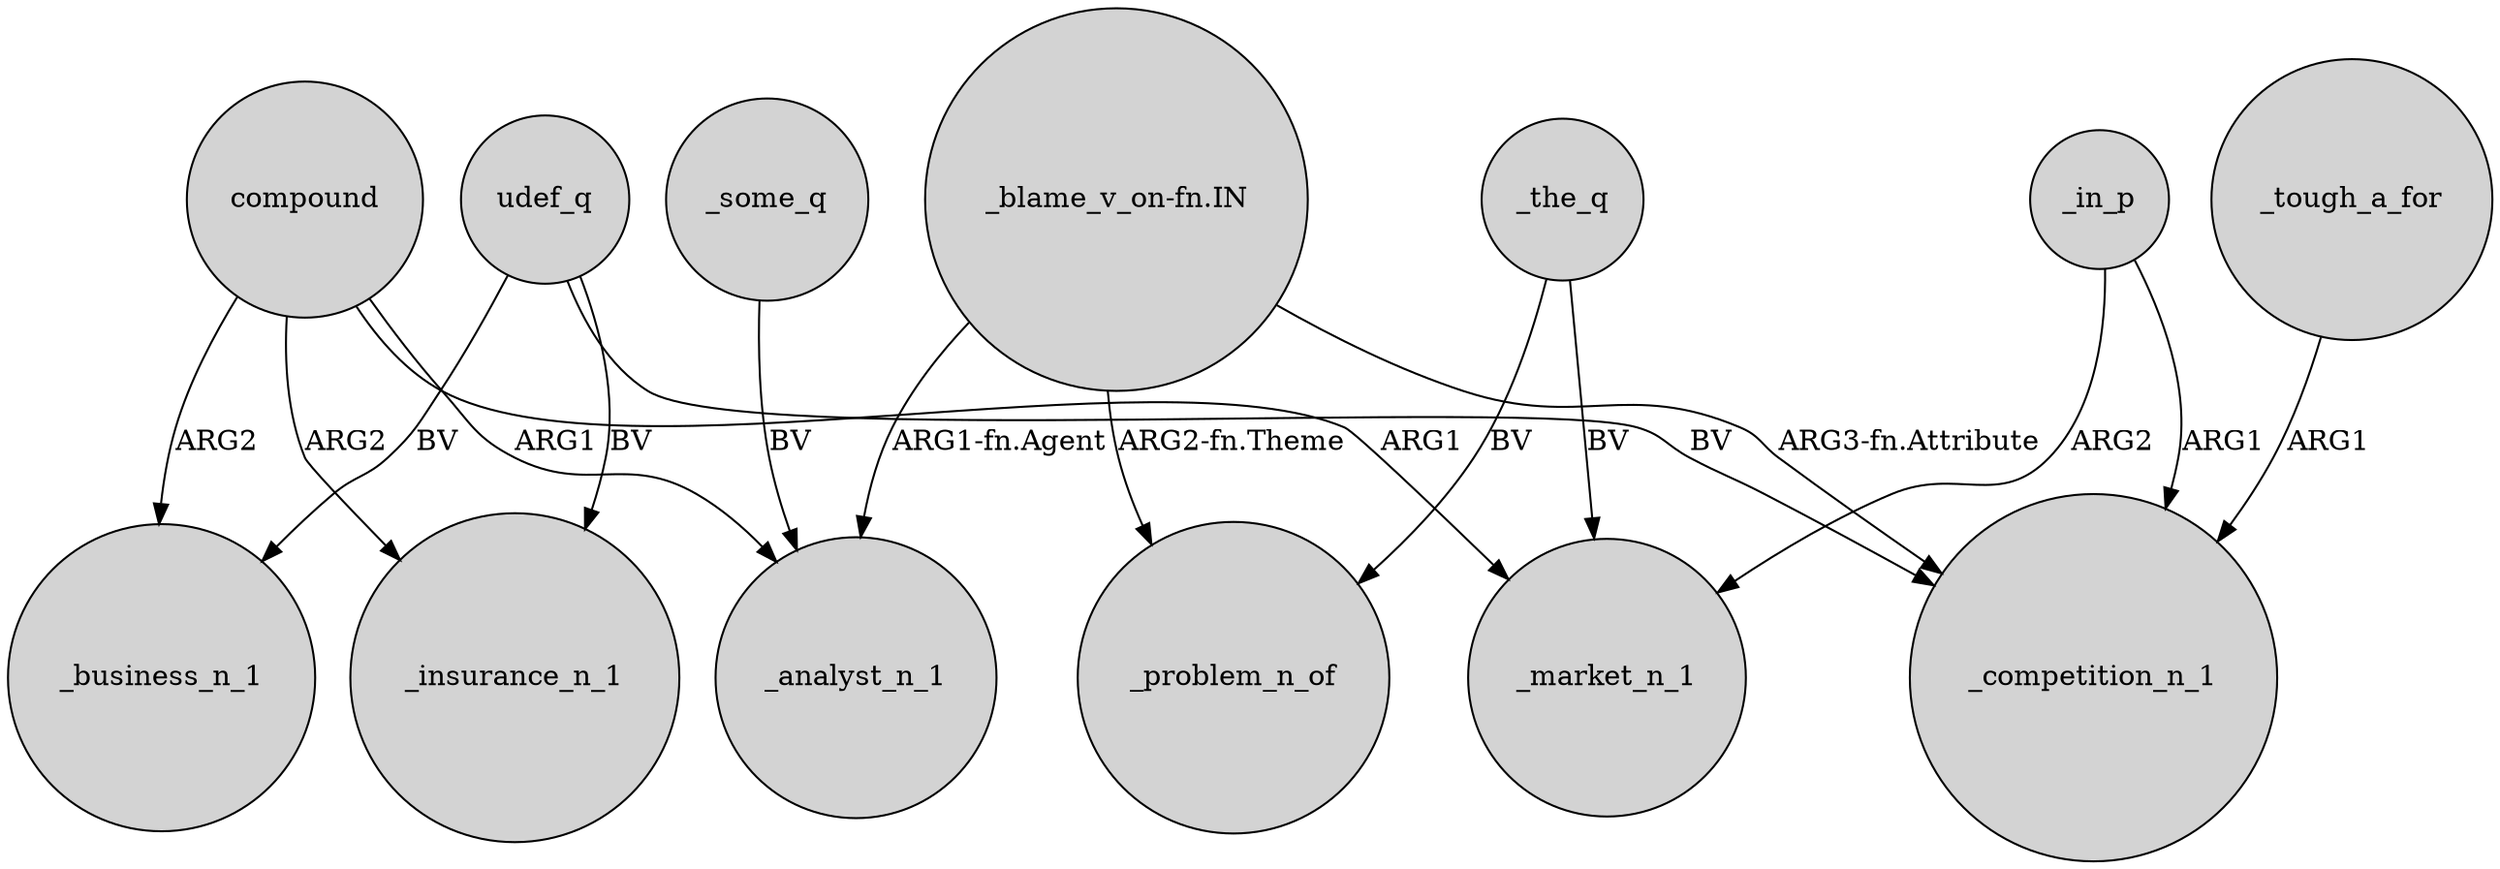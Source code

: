 digraph {
	node [shape=circle style=filled]
	"_blame_v_on-fn.IN" -> _competition_n_1 [label="ARG3-fn.Attribute"]
	udef_q -> _business_n_1 [label=BV]
	_in_p -> _market_n_1 [label=ARG2]
	_in_p -> _competition_n_1 [label=ARG1]
	udef_q -> _competition_n_1 [label=BV]
	_some_q -> _analyst_n_1 [label=BV]
	compound -> _market_n_1 [label=ARG1]
	compound -> _insurance_n_1 [label=ARG2]
	_the_q -> _market_n_1 [label=BV]
	"_blame_v_on-fn.IN" -> _analyst_n_1 [label="ARG1-fn.Agent"]
	"_blame_v_on-fn.IN" -> _problem_n_of [label="ARG2-fn.Theme"]
	_tough_a_for -> _competition_n_1 [label=ARG1]
	compound -> _business_n_1 [label=ARG2]
	udef_q -> _insurance_n_1 [label=BV]
	_the_q -> _problem_n_of [label=BV]
	compound -> _analyst_n_1 [label=ARG1]
}
